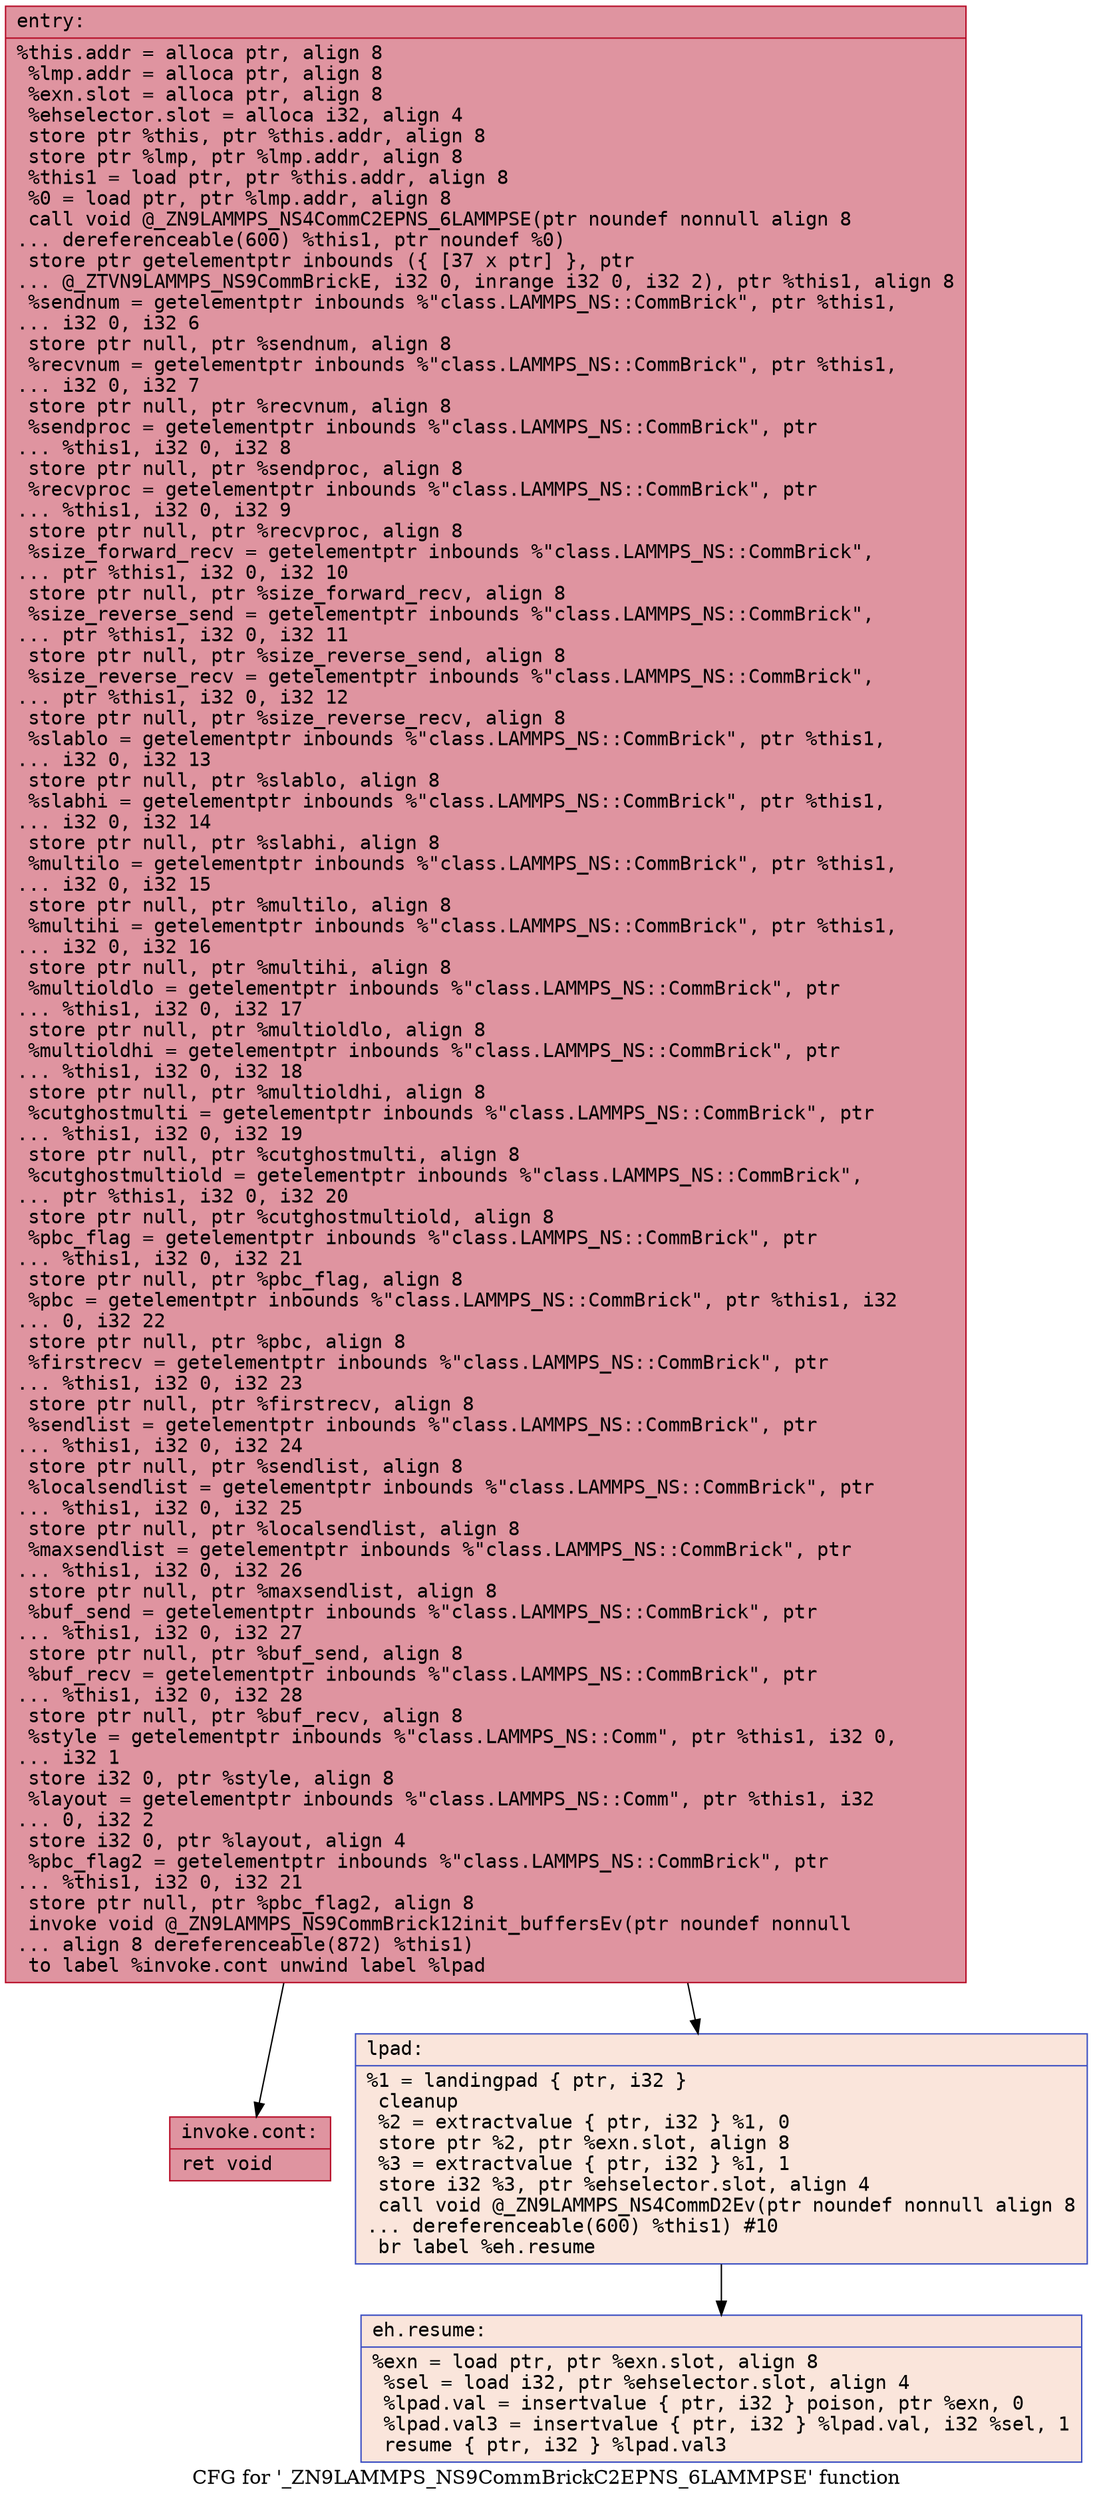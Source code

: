 digraph "CFG for '_ZN9LAMMPS_NS9CommBrickC2EPNS_6LAMMPSE' function" {
	label="CFG for '_ZN9LAMMPS_NS9CommBrickC2EPNS_6LAMMPSE' function";

	Node0x561fb2f1f7b0 [shape=record,color="#b70d28ff", style=filled, fillcolor="#b70d2870" fontname="Courier",label="{entry:\l|  %this.addr = alloca ptr, align 8\l  %lmp.addr = alloca ptr, align 8\l  %exn.slot = alloca ptr, align 8\l  %ehselector.slot = alloca i32, align 4\l  store ptr %this, ptr %this.addr, align 8\l  store ptr %lmp, ptr %lmp.addr, align 8\l  %this1 = load ptr, ptr %this.addr, align 8\l  %0 = load ptr, ptr %lmp.addr, align 8\l  call void @_ZN9LAMMPS_NS4CommC2EPNS_6LAMMPSE(ptr noundef nonnull align 8\l... dereferenceable(600) %this1, ptr noundef %0)\l  store ptr getelementptr inbounds (\{ [37 x ptr] \}, ptr\l... @_ZTVN9LAMMPS_NS9CommBrickE, i32 0, inrange i32 0, i32 2), ptr %this1, align 8\l  %sendnum = getelementptr inbounds %\"class.LAMMPS_NS::CommBrick\", ptr %this1,\l... i32 0, i32 6\l  store ptr null, ptr %sendnum, align 8\l  %recvnum = getelementptr inbounds %\"class.LAMMPS_NS::CommBrick\", ptr %this1,\l... i32 0, i32 7\l  store ptr null, ptr %recvnum, align 8\l  %sendproc = getelementptr inbounds %\"class.LAMMPS_NS::CommBrick\", ptr\l... %this1, i32 0, i32 8\l  store ptr null, ptr %sendproc, align 8\l  %recvproc = getelementptr inbounds %\"class.LAMMPS_NS::CommBrick\", ptr\l... %this1, i32 0, i32 9\l  store ptr null, ptr %recvproc, align 8\l  %size_forward_recv = getelementptr inbounds %\"class.LAMMPS_NS::CommBrick\",\l... ptr %this1, i32 0, i32 10\l  store ptr null, ptr %size_forward_recv, align 8\l  %size_reverse_send = getelementptr inbounds %\"class.LAMMPS_NS::CommBrick\",\l... ptr %this1, i32 0, i32 11\l  store ptr null, ptr %size_reverse_send, align 8\l  %size_reverse_recv = getelementptr inbounds %\"class.LAMMPS_NS::CommBrick\",\l... ptr %this1, i32 0, i32 12\l  store ptr null, ptr %size_reverse_recv, align 8\l  %slablo = getelementptr inbounds %\"class.LAMMPS_NS::CommBrick\", ptr %this1,\l... i32 0, i32 13\l  store ptr null, ptr %slablo, align 8\l  %slabhi = getelementptr inbounds %\"class.LAMMPS_NS::CommBrick\", ptr %this1,\l... i32 0, i32 14\l  store ptr null, ptr %slabhi, align 8\l  %multilo = getelementptr inbounds %\"class.LAMMPS_NS::CommBrick\", ptr %this1,\l... i32 0, i32 15\l  store ptr null, ptr %multilo, align 8\l  %multihi = getelementptr inbounds %\"class.LAMMPS_NS::CommBrick\", ptr %this1,\l... i32 0, i32 16\l  store ptr null, ptr %multihi, align 8\l  %multioldlo = getelementptr inbounds %\"class.LAMMPS_NS::CommBrick\", ptr\l... %this1, i32 0, i32 17\l  store ptr null, ptr %multioldlo, align 8\l  %multioldhi = getelementptr inbounds %\"class.LAMMPS_NS::CommBrick\", ptr\l... %this1, i32 0, i32 18\l  store ptr null, ptr %multioldhi, align 8\l  %cutghostmulti = getelementptr inbounds %\"class.LAMMPS_NS::CommBrick\", ptr\l... %this1, i32 0, i32 19\l  store ptr null, ptr %cutghostmulti, align 8\l  %cutghostmultiold = getelementptr inbounds %\"class.LAMMPS_NS::CommBrick\",\l... ptr %this1, i32 0, i32 20\l  store ptr null, ptr %cutghostmultiold, align 8\l  %pbc_flag = getelementptr inbounds %\"class.LAMMPS_NS::CommBrick\", ptr\l... %this1, i32 0, i32 21\l  store ptr null, ptr %pbc_flag, align 8\l  %pbc = getelementptr inbounds %\"class.LAMMPS_NS::CommBrick\", ptr %this1, i32\l... 0, i32 22\l  store ptr null, ptr %pbc, align 8\l  %firstrecv = getelementptr inbounds %\"class.LAMMPS_NS::CommBrick\", ptr\l... %this1, i32 0, i32 23\l  store ptr null, ptr %firstrecv, align 8\l  %sendlist = getelementptr inbounds %\"class.LAMMPS_NS::CommBrick\", ptr\l... %this1, i32 0, i32 24\l  store ptr null, ptr %sendlist, align 8\l  %localsendlist = getelementptr inbounds %\"class.LAMMPS_NS::CommBrick\", ptr\l... %this1, i32 0, i32 25\l  store ptr null, ptr %localsendlist, align 8\l  %maxsendlist = getelementptr inbounds %\"class.LAMMPS_NS::CommBrick\", ptr\l... %this1, i32 0, i32 26\l  store ptr null, ptr %maxsendlist, align 8\l  %buf_send = getelementptr inbounds %\"class.LAMMPS_NS::CommBrick\", ptr\l... %this1, i32 0, i32 27\l  store ptr null, ptr %buf_send, align 8\l  %buf_recv = getelementptr inbounds %\"class.LAMMPS_NS::CommBrick\", ptr\l... %this1, i32 0, i32 28\l  store ptr null, ptr %buf_recv, align 8\l  %style = getelementptr inbounds %\"class.LAMMPS_NS::Comm\", ptr %this1, i32 0,\l... i32 1\l  store i32 0, ptr %style, align 8\l  %layout = getelementptr inbounds %\"class.LAMMPS_NS::Comm\", ptr %this1, i32\l... 0, i32 2\l  store i32 0, ptr %layout, align 4\l  %pbc_flag2 = getelementptr inbounds %\"class.LAMMPS_NS::CommBrick\", ptr\l... %this1, i32 0, i32 21\l  store ptr null, ptr %pbc_flag2, align 8\l  invoke void @_ZN9LAMMPS_NS9CommBrick12init_buffersEv(ptr noundef nonnull\l... align 8 dereferenceable(872) %this1)\l          to label %invoke.cont unwind label %lpad\l}"];
	Node0x561fb2f1f7b0 -> Node0x561fb2f23780[tooltip="entry -> invoke.cont\nProbability 100.00%" ];
	Node0x561fb2f1f7b0 -> Node0x561fb2f23860[tooltip="entry -> lpad\nProbability 0.00%" ];
	Node0x561fb2f23780 [shape=record,color="#b70d28ff", style=filled, fillcolor="#b70d2870" fontname="Courier",label="{invoke.cont:\l|  ret void\l}"];
	Node0x561fb2f23860 [shape=record,color="#3d50c3ff", style=filled, fillcolor="#f4c5ad70" fontname="Courier",label="{lpad:\l|  %1 = landingpad \{ ptr, i32 \}\l          cleanup\l  %2 = extractvalue \{ ptr, i32 \} %1, 0\l  store ptr %2, ptr %exn.slot, align 8\l  %3 = extractvalue \{ ptr, i32 \} %1, 1\l  store i32 %3, ptr %ehselector.slot, align 4\l  call void @_ZN9LAMMPS_NS4CommD2Ev(ptr noundef nonnull align 8\l... dereferenceable(600) %this1) #10\l  br label %eh.resume\l}"];
	Node0x561fb2f23860 -> Node0x561fb2f23f30[tooltip="lpad -> eh.resume\nProbability 100.00%" ];
	Node0x561fb2f23f30 [shape=record,color="#3d50c3ff", style=filled, fillcolor="#f4c5ad70" fontname="Courier",label="{eh.resume:\l|  %exn = load ptr, ptr %exn.slot, align 8\l  %sel = load i32, ptr %ehselector.slot, align 4\l  %lpad.val = insertvalue \{ ptr, i32 \} poison, ptr %exn, 0\l  %lpad.val3 = insertvalue \{ ptr, i32 \} %lpad.val, i32 %sel, 1\l  resume \{ ptr, i32 \} %lpad.val3\l}"];
}

